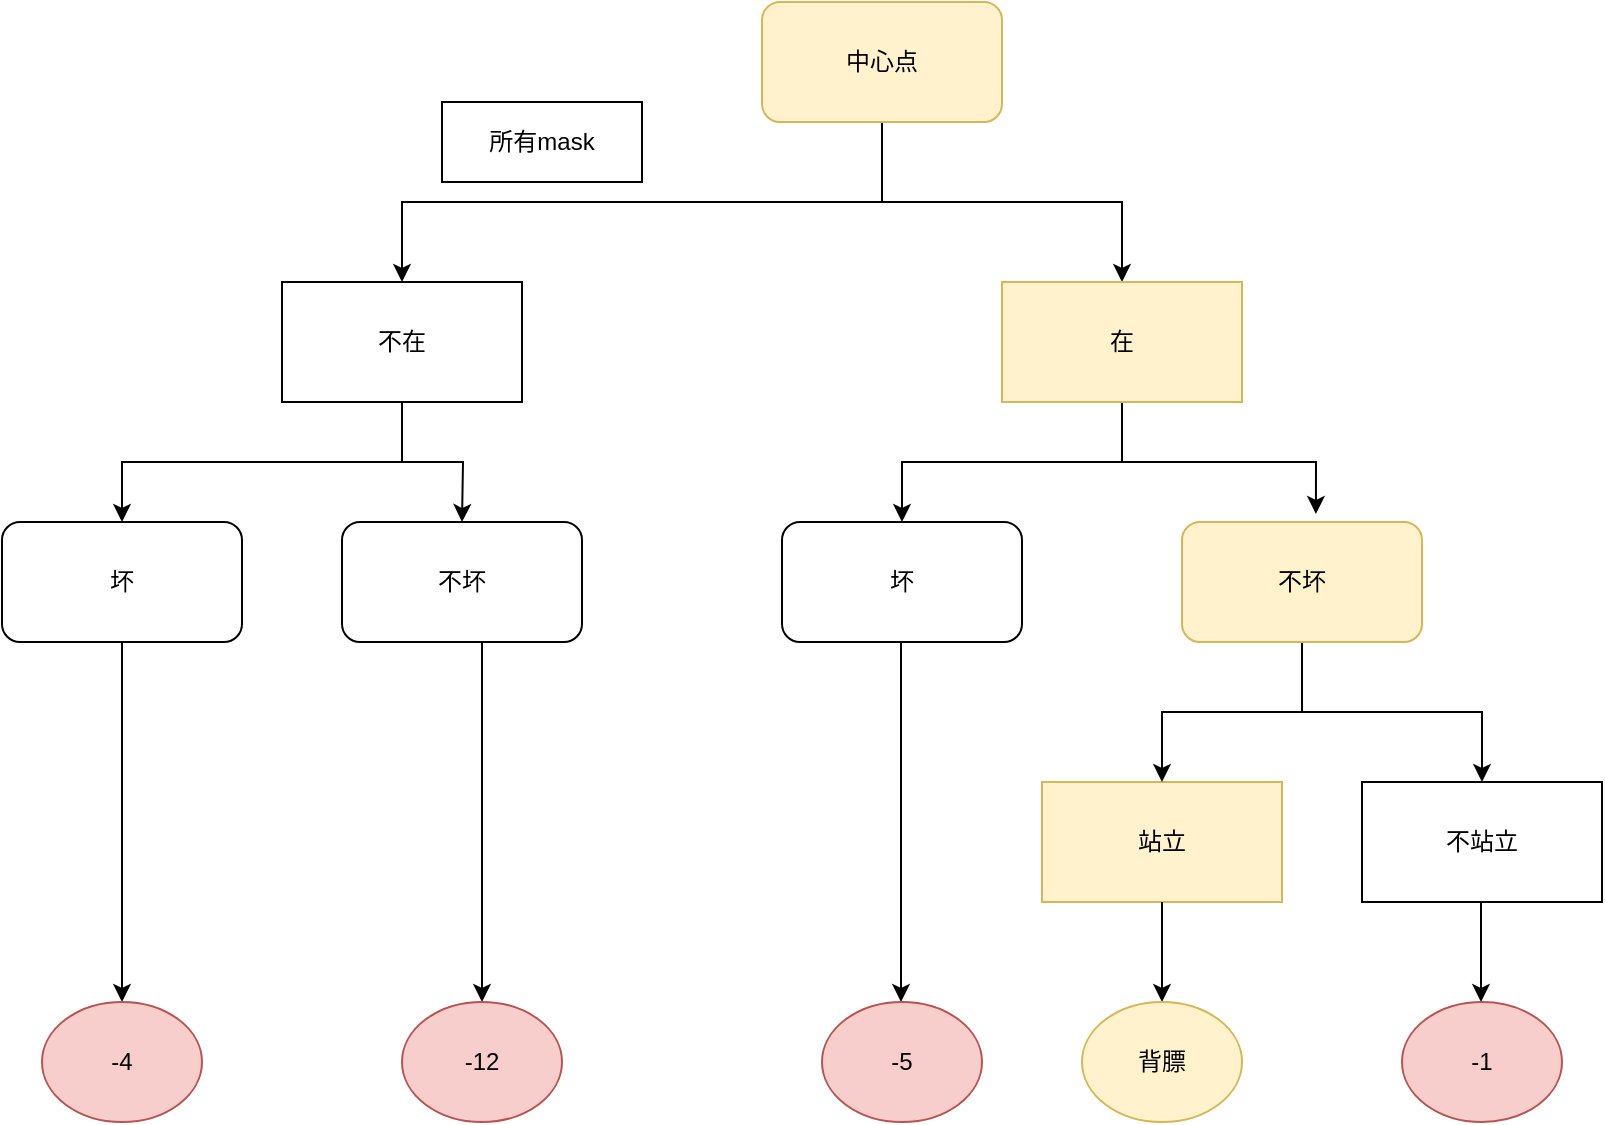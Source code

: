 <mxfile version="16.5.3" type="github">
  <diagram id="kgpKYQtTHZ0yAKxKKP6v" name="Page-1">
    <mxGraphModel dx="2916" dy="1154" grid="1" gridSize="10" guides="1" tooltips="1" connect="1" arrows="1" fold="1" page="1" pageScale="1" pageWidth="850" pageHeight="1100" math="0" shadow="0">
      <root>
        <mxCell id="0" />
        <mxCell id="1" parent="0" />
        <mxCell id="JXguaWQM964uR7iGunUs-8" style="edgeStyle=orthogonalEdgeStyle;rounded=0;orthogonalLoop=1;jettySize=auto;html=1;exitX=0.5;exitY=1;exitDx=0;exitDy=0;" edge="1" parent="1" source="JXguaWQM964uR7iGunUs-1" target="JXguaWQM964uR7iGunUs-2">
          <mxGeometry relative="1" as="geometry" />
        </mxCell>
        <mxCell id="JXguaWQM964uR7iGunUs-9" style="edgeStyle=orthogonalEdgeStyle;rounded=0;orthogonalLoop=1;jettySize=auto;html=1;entryX=0.5;entryY=0;entryDx=0;entryDy=0;" edge="1" parent="1" source="JXguaWQM964uR7iGunUs-1" target="JXguaWQM964uR7iGunUs-3">
          <mxGeometry relative="1" as="geometry">
            <Array as="points">
              <mxPoint x="360" y="170" />
              <mxPoint x="480" y="170" />
            </Array>
          </mxGeometry>
        </mxCell>
        <mxCell id="JXguaWQM964uR7iGunUs-1" value="中心点" style="rounded=1;whiteSpace=wrap;html=1;fillColor=#fff2cc;strokeColor=#d6b656;" vertex="1" parent="1">
          <mxGeometry x="300" y="70" width="120" height="60" as="geometry" />
        </mxCell>
        <mxCell id="JXguaWQM964uR7iGunUs-18" style="edgeStyle=orthogonalEdgeStyle;rounded=0;orthogonalLoop=1;jettySize=auto;html=1;exitX=0.5;exitY=1;exitDx=0;exitDy=0;entryX=0.5;entryY=0;entryDx=0;entryDy=0;" edge="1" parent="1" source="JXguaWQM964uR7iGunUs-2" target="JXguaWQM964uR7iGunUs-14">
          <mxGeometry relative="1" as="geometry" />
        </mxCell>
        <mxCell id="JXguaWQM964uR7iGunUs-19" style="edgeStyle=orthogonalEdgeStyle;rounded=0;orthogonalLoop=1;jettySize=auto;html=1;exitX=0.5;exitY=1;exitDx=0;exitDy=0;entryX=0.5;entryY=0;entryDx=0;entryDy=0;" edge="1" parent="1" source="JXguaWQM964uR7iGunUs-2">
          <mxGeometry relative="1" as="geometry">
            <mxPoint x="150" y="330" as="targetPoint" />
          </mxGeometry>
        </mxCell>
        <mxCell id="JXguaWQM964uR7iGunUs-2" value="不在" style="rounded=0;whiteSpace=wrap;html=1;" vertex="1" parent="1">
          <mxGeometry x="60" y="210" width="120" height="60" as="geometry" />
        </mxCell>
        <mxCell id="JXguaWQM964uR7iGunUs-10" style="edgeStyle=orthogonalEdgeStyle;rounded=0;orthogonalLoop=1;jettySize=auto;html=1;exitX=0.5;exitY=1;exitDx=0;exitDy=0;entryX=0.5;entryY=0;entryDx=0;entryDy=0;" edge="1" parent="1" source="JXguaWQM964uR7iGunUs-3" target="JXguaWQM964uR7iGunUs-6">
          <mxGeometry relative="1" as="geometry" />
        </mxCell>
        <mxCell id="JXguaWQM964uR7iGunUs-11" style="edgeStyle=orthogonalEdgeStyle;rounded=0;orthogonalLoop=1;jettySize=auto;html=1;exitX=0.5;exitY=1;exitDx=0;exitDy=0;entryX=0.558;entryY=-0.067;entryDx=0;entryDy=0;entryPerimeter=0;" edge="1" parent="1" source="JXguaWQM964uR7iGunUs-3" target="JXguaWQM964uR7iGunUs-7">
          <mxGeometry relative="1" as="geometry" />
        </mxCell>
        <mxCell id="JXguaWQM964uR7iGunUs-3" value="在" style="rounded=0;whiteSpace=wrap;html=1;fillColor=#fff2cc;strokeColor=#d6b656;" vertex="1" parent="1">
          <mxGeometry x="420" y="210" width="120" height="60" as="geometry" />
        </mxCell>
        <mxCell id="JXguaWQM964uR7iGunUs-4" value="站立" style="rounded=0;whiteSpace=wrap;html=1;fillColor=#fff2cc;strokeColor=#d6b656;" vertex="1" parent="1">
          <mxGeometry x="440" y="460" width="120" height="60" as="geometry" />
        </mxCell>
        <mxCell id="JXguaWQM964uR7iGunUs-5" value="不站立" style="rounded=0;whiteSpace=wrap;html=1;" vertex="1" parent="1">
          <mxGeometry x="600" y="460" width="120" height="60" as="geometry" />
        </mxCell>
        <mxCell id="JXguaWQM964uR7iGunUs-6" value="坏" style="rounded=1;whiteSpace=wrap;html=1;" vertex="1" parent="1">
          <mxGeometry x="310" y="330" width="120" height="60" as="geometry" />
        </mxCell>
        <mxCell id="JXguaWQM964uR7iGunUs-12" style="edgeStyle=orthogonalEdgeStyle;rounded=0;orthogonalLoop=1;jettySize=auto;html=1;exitX=0.5;exitY=1;exitDx=0;exitDy=0;entryX=0.5;entryY=0;entryDx=0;entryDy=0;" edge="1" parent="1" source="JXguaWQM964uR7iGunUs-7" target="JXguaWQM964uR7iGunUs-4">
          <mxGeometry relative="1" as="geometry" />
        </mxCell>
        <mxCell id="JXguaWQM964uR7iGunUs-13" style="edgeStyle=orthogonalEdgeStyle;rounded=0;orthogonalLoop=1;jettySize=auto;html=1;exitX=0.5;exitY=1;exitDx=0;exitDy=0;entryX=0.5;entryY=0;entryDx=0;entryDy=0;" edge="1" parent="1" source="JXguaWQM964uR7iGunUs-7" target="JXguaWQM964uR7iGunUs-5">
          <mxGeometry relative="1" as="geometry" />
        </mxCell>
        <mxCell id="JXguaWQM964uR7iGunUs-7" value="不坏" style="rounded=1;whiteSpace=wrap;html=1;fillColor=#fff2cc;strokeColor=#d6b656;" vertex="1" parent="1">
          <mxGeometry x="510" y="330" width="120" height="60" as="geometry" />
        </mxCell>
        <mxCell id="JXguaWQM964uR7iGunUs-14" value="坏" style="rounded=1;whiteSpace=wrap;html=1;" vertex="1" parent="1">
          <mxGeometry x="-80" y="330" width="120" height="60" as="geometry" />
        </mxCell>
        <mxCell id="JXguaWQM964uR7iGunUs-15" value="不坏" style="rounded=1;whiteSpace=wrap;html=1;" vertex="1" parent="1">
          <mxGeometry x="90" y="330" width="120" height="60" as="geometry" />
        </mxCell>
        <mxCell id="JXguaWQM964uR7iGunUs-20" value="" style="endArrow=classic;html=1;rounded=0;exitX=0.5;exitY=1;exitDx=0;exitDy=0;" edge="1" parent="1" source="JXguaWQM964uR7iGunUs-14">
          <mxGeometry width="50" height="50" relative="1" as="geometry">
            <mxPoint x="-20" y="470" as="sourcePoint" />
            <mxPoint x="-20" y="570" as="targetPoint" />
          </mxGeometry>
        </mxCell>
        <mxCell id="JXguaWQM964uR7iGunUs-21" value="" style="endArrow=classic;html=1;rounded=0;exitX=0.5;exitY=1;exitDx=0;exitDy=0;" edge="1" parent="1">
          <mxGeometry width="50" height="50" relative="1" as="geometry">
            <mxPoint x="160" y="390" as="sourcePoint" />
            <mxPoint x="160" y="570" as="targetPoint" />
          </mxGeometry>
        </mxCell>
        <mxCell id="JXguaWQM964uR7iGunUs-22" value="" style="endArrow=classic;html=1;rounded=0;exitX=0.5;exitY=1;exitDx=0;exitDy=0;" edge="1" parent="1">
          <mxGeometry width="50" height="50" relative="1" as="geometry">
            <mxPoint x="369.5" y="390" as="sourcePoint" />
            <mxPoint x="369.5" y="570" as="targetPoint" />
          </mxGeometry>
        </mxCell>
        <mxCell id="JXguaWQM964uR7iGunUs-23" value="" style="endArrow=classic;html=1;rounded=0;exitX=0.5;exitY=1;exitDx=0;exitDy=0;" edge="1" parent="1" source="JXguaWQM964uR7iGunUs-4">
          <mxGeometry width="50" height="50" relative="1" as="geometry">
            <mxPoint x="499.5" y="540" as="sourcePoint" />
            <mxPoint x="500" y="570" as="targetPoint" />
          </mxGeometry>
        </mxCell>
        <mxCell id="JXguaWQM964uR7iGunUs-24" value="" style="endArrow=classic;html=1;rounded=0;exitX=0.5;exitY=1;exitDx=0;exitDy=0;" edge="1" parent="1">
          <mxGeometry width="50" height="50" relative="1" as="geometry">
            <mxPoint x="659.5" y="520" as="sourcePoint" />
            <mxPoint x="659.5" y="570" as="targetPoint" />
          </mxGeometry>
        </mxCell>
        <mxCell id="JXguaWQM964uR7iGunUs-25" value="-4" style="ellipse;whiteSpace=wrap;html=1;fillColor=#f8cecc;strokeColor=#b85450;" vertex="1" parent="1">
          <mxGeometry x="-60" y="570" width="80" height="60" as="geometry" />
        </mxCell>
        <mxCell id="JXguaWQM964uR7iGunUs-26" value="-1" style="ellipse;whiteSpace=wrap;html=1;fillColor=#f8cecc;strokeColor=#b85450;" vertex="1" parent="1">
          <mxGeometry x="620" y="570" width="80" height="60" as="geometry" />
        </mxCell>
        <mxCell id="JXguaWQM964uR7iGunUs-27" value="背膘" style="ellipse;whiteSpace=wrap;html=1;fillColor=#fff2cc;strokeColor=#d6b656;" vertex="1" parent="1">
          <mxGeometry x="460" y="570" width="80" height="60" as="geometry" />
        </mxCell>
        <mxCell id="JXguaWQM964uR7iGunUs-28" value="-5" style="ellipse;whiteSpace=wrap;html=1;fillColor=#f8cecc;strokeColor=#b85450;" vertex="1" parent="1">
          <mxGeometry x="330" y="570" width="80" height="60" as="geometry" />
        </mxCell>
        <mxCell id="JXguaWQM964uR7iGunUs-29" value="-12" style="ellipse;whiteSpace=wrap;html=1;fillColor=#f8cecc;strokeColor=#b85450;" vertex="1" parent="1">
          <mxGeometry x="120" y="570" width="80" height="60" as="geometry" />
        </mxCell>
        <mxCell id="JXguaWQM964uR7iGunUs-30" value="所有mask" style="rounded=0;whiteSpace=wrap;html=1;" vertex="1" parent="1">
          <mxGeometry x="140" y="120" width="100" height="40" as="geometry" />
        </mxCell>
      </root>
    </mxGraphModel>
  </diagram>
</mxfile>
